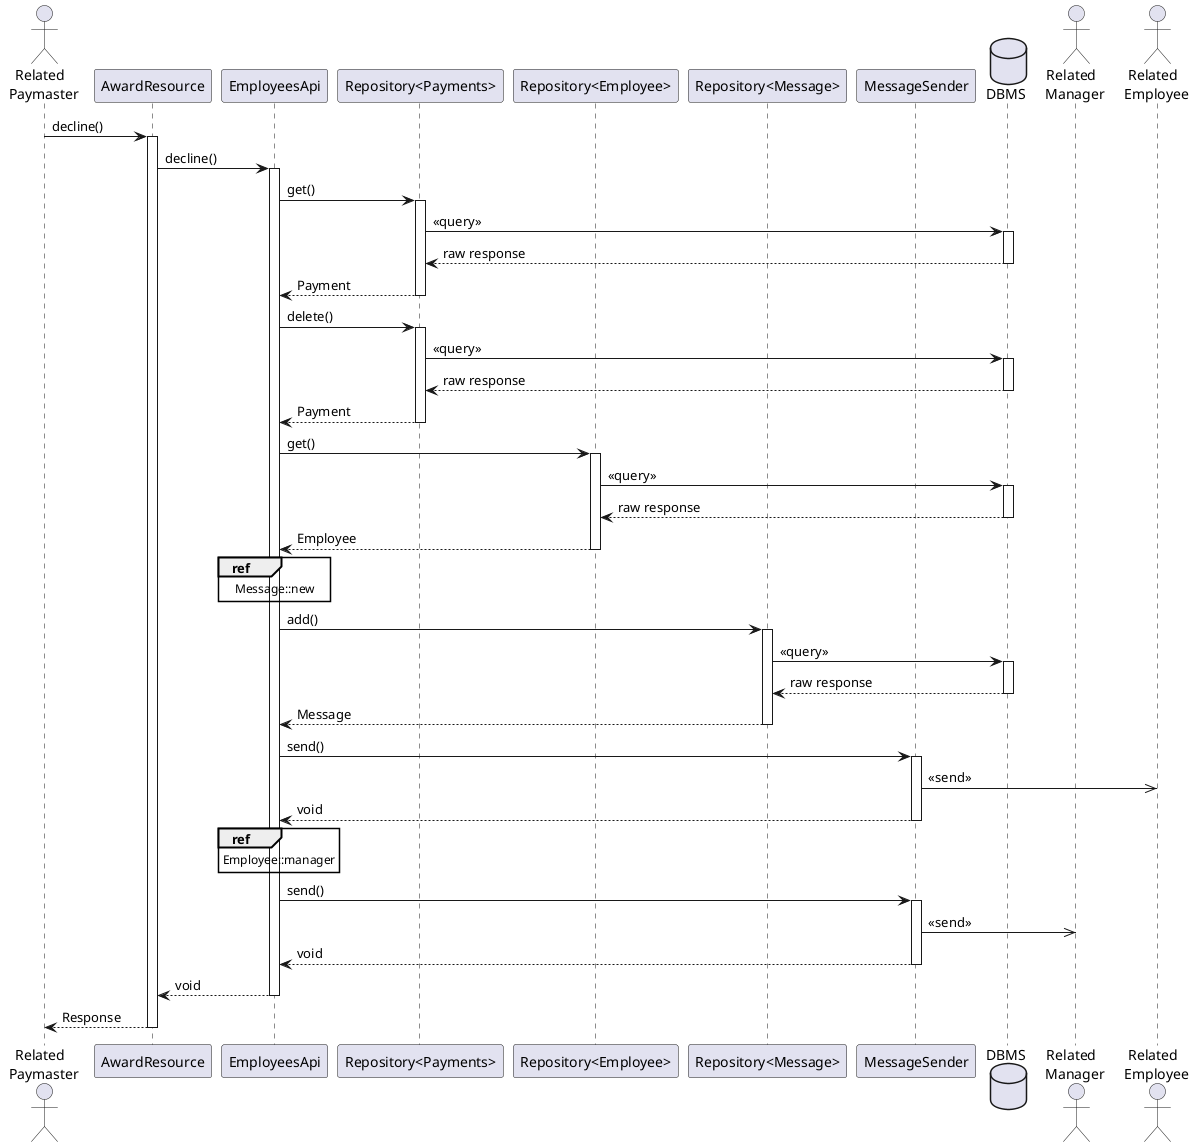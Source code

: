 @startuml
actor "Related \n Paymaster" as paymaster
participant AwardResource as resource
participant EmployeesApi as api
participant "Repository<Payments>" as payments
participant "Repository<Employee>" as employees
participant "Repository<Message>" as messages
participant "MessageSender" as sender
database DBMS
actor "Related \n Manager" as manager
actor "Related \n Employee" as employee

paymaster -> resource : decline()
activate resource
resource -> api : decline()
activate api

''''' accept payment
api -> payments : get()
activate payments
payments -> DBMS : <<query>>
activate DBMS
DBMS --> payments : raw response
deactivate DBMS
payments --> api : Payment
deactivate payments

''''' update payment
api -> payments : delete()
activate payments
payments -> DBMS : <<query>>
activate DBMS
DBMS --> payments : raw response
deactivate DBMS
payments --> api : Payment
deactivate payments

''''' get awarded employee
api -> employees : get()
activate employees
employees -> DBMS : <<query>>
activate DBMS
DBMS --> employees : raw response
deactivate DBMS
employees --> api : Employee
deactivate employees

''''' create message
ref over api : Message::new
api -> messages : add()
activate messages
messages -> DBMS : <<query>>
activate DBMS
DBMS --> messages : raw response
deactivate DBMS
messages --> api : Message
deactivate messages

''''' send a message to the employee
api -> sender : send()
activate sender
sender ->> employee : <<send>>
sender --> api : void
deactivate sender

''''' send a message to the manager
ref over api : Employee::manager
api -> sender : send()
activate sender
sender ->> manager : <<send>>
sender --> api : void
deactivate sender

api -->  resource : void
deactivate api
resource --> paymaster : Response
deactivate resource
@enduml